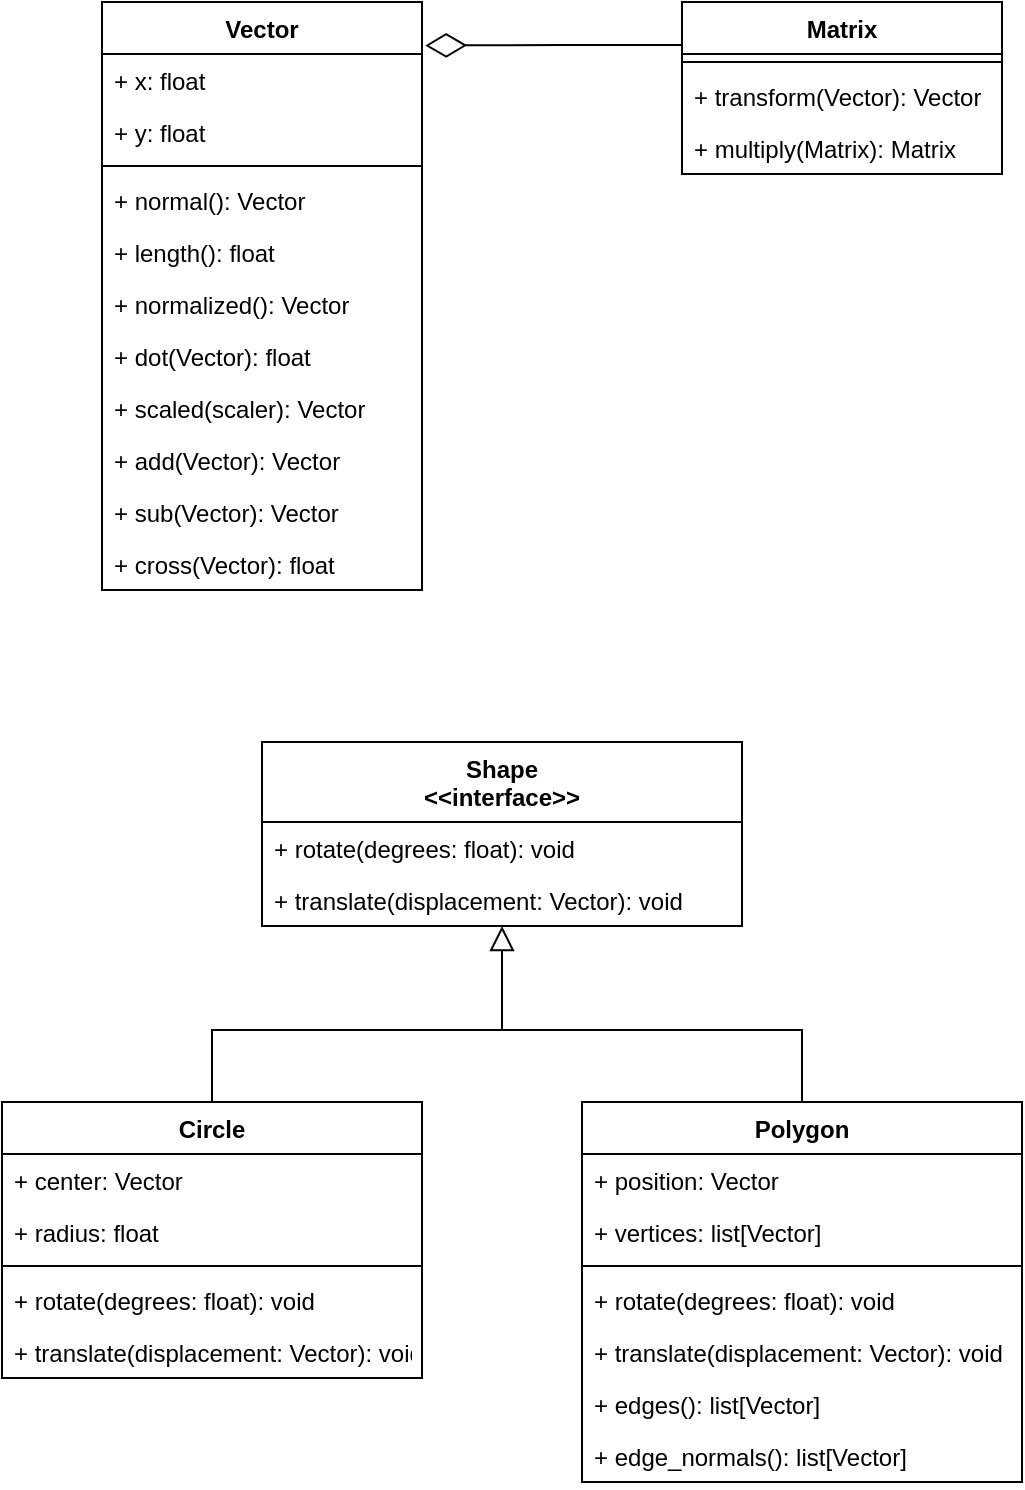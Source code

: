 <mxfile version="20.8.16" type="device" pages="6"><diagram id="kgpKYQtTHZ0yAKxKKP6v" name="mathlib"><mxGraphModel dx="821" dy="926" grid="1" gridSize="10" guides="1" tooltips="1" connect="1" arrows="1" fold="1" page="1" pageScale="1" pageWidth="850" pageHeight="1100" math="0" shadow="0"><root><mxCell id="0"/><mxCell id="1" parent="0"/><mxCell id="J0L_xKSzIgPZ3F2rRql_-1" value="Vector" style="swimlane;fontStyle=1;align=center;verticalAlign=top;childLayout=stackLayout;horizontal=1;startSize=26;horizontalStack=0;resizeParent=1;resizeParentMax=0;resizeLast=0;collapsible=1;marginBottom=0;" parent="1" vertex="1"><mxGeometry x="220" y="206" width="160" height="294" as="geometry"/></mxCell><mxCell id="J0L_xKSzIgPZ3F2rRql_-5" value="+ x: float" style="text;strokeColor=none;fillColor=none;align=left;verticalAlign=top;spacingLeft=4;spacingRight=4;overflow=hidden;rotatable=0;points=[[0,0.5],[1,0.5]];portConstraint=eastwest;" parent="J0L_xKSzIgPZ3F2rRql_-1" vertex="1"><mxGeometry y="26" width="160" height="26" as="geometry"/></mxCell><mxCell id="J0L_xKSzIgPZ3F2rRql_-2" value="+ y: float" style="text;strokeColor=none;fillColor=none;align=left;verticalAlign=top;spacingLeft=4;spacingRight=4;overflow=hidden;rotatable=0;points=[[0,0.5],[1,0.5]];portConstraint=eastwest;" parent="J0L_xKSzIgPZ3F2rRql_-1" vertex="1"><mxGeometry y="52" width="160" height="26" as="geometry"/></mxCell><mxCell id="J0L_xKSzIgPZ3F2rRql_-3" value="" style="line;strokeWidth=1;fillColor=none;align=left;verticalAlign=middle;spacingTop=-1;spacingLeft=3;spacingRight=3;rotatable=0;labelPosition=right;points=[];portConstraint=eastwest;strokeColor=inherit;" parent="J0L_xKSzIgPZ3F2rRql_-1" vertex="1"><mxGeometry y="78" width="160" height="8" as="geometry"/></mxCell><mxCell id="J0L_xKSzIgPZ3F2rRql_-4" value="+ normal(): Vector" style="text;strokeColor=none;fillColor=none;align=left;verticalAlign=top;spacingLeft=4;spacingRight=4;overflow=hidden;rotatable=0;points=[[0,0.5],[1,0.5]];portConstraint=eastwest;" parent="J0L_xKSzIgPZ3F2rRql_-1" vertex="1"><mxGeometry y="86" width="160" height="26" as="geometry"/></mxCell><mxCell id="J0L_xKSzIgPZ3F2rRql_-6" value="+ length(): float" style="text;strokeColor=none;fillColor=none;align=left;verticalAlign=top;spacingLeft=4;spacingRight=4;overflow=hidden;rotatable=0;points=[[0,0.5],[1,0.5]];portConstraint=eastwest;" parent="J0L_xKSzIgPZ3F2rRql_-1" vertex="1"><mxGeometry y="112" width="160" height="26" as="geometry"/></mxCell><mxCell id="J0L_xKSzIgPZ3F2rRql_-7" value="+ normalized(): Vector" style="text;strokeColor=none;fillColor=none;align=left;verticalAlign=top;spacingLeft=4;spacingRight=4;overflow=hidden;rotatable=0;points=[[0,0.5],[1,0.5]];portConstraint=eastwest;" parent="J0L_xKSzIgPZ3F2rRql_-1" vertex="1"><mxGeometry y="138" width="160" height="26" as="geometry"/></mxCell><mxCell id="J0L_xKSzIgPZ3F2rRql_-8" value="+ dot(Vector): float" style="text;strokeColor=none;fillColor=none;align=left;verticalAlign=top;spacingLeft=4;spacingRight=4;overflow=hidden;rotatable=0;points=[[0,0.5],[1,0.5]];portConstraint=eastwest;" parent="J0L_xKSzIgPZ3F2rRql_-1" vertex="1"><mxGeometry y="164" width="160" height="26" as="geometry"/></mxCell><mxCell id="J0L_xKSzIgPZ3F2rRql_-9" value="+ scaled(scaler): Vector" style="text;strokeColor=none;fillColor=none;align=left;verticalAlign=top;spacingLeft=4;spacingRight=4;overflow=hidden;rotatable=0;points=[[0,0.5],[1,0.5]];portConstraint=eastwest;" parent="J0L_xKSzIgPZ3F2rRql_-1" vertex="1"><mxGeometry y="190" width="160" height="26" as="geometry"/></mxCell><mxCell id="J0L_xKSzIgPZ3F2rRql_-10" value="+ add(Vector): Vector" style="text;strokeColor=none;fillColor=none;align=left;verticalAlign=top;spacingLeft=4;spacingRight=4;overflow=hidden;rotatable=0;points=[[0,0.5],[1,0.5]];portConstraint=eastwest;" parent="J0L_xKSzIgPZ3F2rRql_-1" vertex="1"><mxGeometry y="216" width="160" height="26" as="geometry"/></mxCell><mxCell id="J0L_xKSzIgPZ3F2rRql_-11" value="+ sub(Vector): Vector" style="text;strokeColor=none;fillColor=none;align=left;verticalAlign=top;spacingLeft=4;spacingRight=4;overflow=hidden;rotatable=0;points=[[0,0.5],[1,0.5]];portConstraint=eastwest;" parent="J0L_xKSzIgPZ3F2rRql_-1" vertex="1"><mxGeometry y="242" width="160" height="26" as="geometry"/></mxCell><mxCell id="J0L_xKSzIgPZ3F2rRql_-12" value="+ cross(Vector): float" style="text;strokeColor=none;fillColor=none;align=left;verticalAlign=top;spacingLeft=4;spacingRight=4;overflow=hidden;rotatable=0;points=[[0,0.5],[1,0.5]];portConstraint=eastwest;" parent="J0L_xKSzIgPZ3F2rRql_-1" vertex="1"><mxGeometry y="268" width="160" height="26" as="geometry"/></mxCell><mxCell id="J0L_xKSzIgPZ3F2rRql_-19" style="edgeStyle=orthogonalEdgeStyle;rounded=0;orthogonalLoop=1;jettySize=auto;html=1;exitX=0;exitY=0.25;exitDx=0;exitDy=0;entryX=1.01;entryY=0.074;entryDx=0;entryDy=0;entryPerimeter=0;endArrow=diamondThin;endFill=0;strokeWidth=1;endSize=18;" parent="1" source="J0L_xKSzIgPZ3F2rRql_-14" target="J0L_xKSzIgPZ3F2rRql_-1" edge="1"><mxGeometry relative="1" as="geometry"/></mxCell><mxCell id="J0L_xKSzIgPZ3F2rRql_-14" value="Matrix" style="swimlane;fontStyle=1;align=center;verticalAlign=top;childLayout=stackLayout;horizontal=1;startSize=26;horizontalStack=0;resizeParent=1;resizeParentMax=0;resizeLast=0;collapsible=1;marginBottom=0;" parent="1" vertex="1"><mxGeometry x="510" y="206" width="160" height="86" as="geometry"/></mxCell><mxCell id="J0L_xKSzIgPZ3F2rRql_-16" value="" style="line;strokeWidth=1;fillColor=none;align=left;verticalAlign=middle;spacingTop=-1;spacingLeft=3;spacingRight=3;rotatable=0;labelPosition=right;points=[];portConstraint=eastwest;strokeColor=inherit;" parent="J0L_xKSzIgPZ3F2rRql_-14" vertex="1"><mxGeometry y="26" width="160" height="8" as="geometry"/></mxCell><mxCell id="J0L_xKSzIgPZ3F2rRql_-17" value="+ transform(Vector): Vector" style="text;strokeColor=none;fillColor=none;align=left;verticalAlign=top;spacingLeft=4;spacingRight=4;overflow=hidden;rotatable=0;points=[[0,0.5],[1,0.5]];portConstraint=eastwest;" parent="J0L_xKSzIgPZ3F2rRql_-14" vertex="1"><mxGeometry y="34" width="160" height="26" as="geometry"/></mxCell><mxCell id="J0L_xKSzIgPZ3F2rRql_-18" value="+ multiply(Matrix): Matrix" style="text;strokeColor=none;fillColor=none;align=left;verticalAlign=top;spacingLeft=4;spacingRight=4;overflow=hidden;rotatable=0;points=[[0,0.5],[1,0.5]];portConstraint=eastwest;" parent="J0L_xKSzIgPZ3F2rRql_-14" vertex="1"><mxGeometry y="60" width="160" height="26" as="geometry"/></mxCell><mxCell id="nNRlyqV729f1c-FjFuM9-1" style="edgeStyle=orthogonalEdgeStyle;rounded=0;jumpSize=10;orthogonalLoop=1;jettySize=auto;html=1;startArrow=block;startFill=0;endArrow=none;endFill=0;startSize=10;endSize=17;sourcePerimeterSpacing=0;targetPerimeterSpacing=14;" edge="1" parent="1" source="J0L_xKSzIgPZ3F2rRql_-20"><mxGeometry relative="1" as="geometry"><mxPoint x="420.0" y="720" as="targetPoint"/></mxGeometry></mxCell><mxCell id="J0L_xKSzIgPZ3F2rRql_-20" value="Shape&#10;&lt;&lt;interface&gt;&gt;" style="swimlane;fontStyle=1;align=center;verticalAlign=top;childLayout=stackLayout;horizontal=1;startSize=40;horizontalStack=0;resizeParent=1;resizeParentMax=0;resizeLast=0;collapsible=1;marginBottom=0;" parent="1" vertex="1"><mxGeometry x="300" y="576" width="240" height="92" as="geometry"/></mxCell><mxCell id="J0L_xKSzIgPZ3F2rRql_-37" value="+ rotate(degrees: float): void" style="text;strokeColor=none;fillColor=none;align=left;verticalAlign=top;spacingLeft=4;spacingRight=4;overflow=hidden;rotatable=0;points=[[0,0.5],[1,0.5]];portConstraint=eastwest;" parent="J0L_xKSzIgPZ3F2rRql_-20" vertex="1"><mxGeometry y="40" width="240" height="26" as="geometry"/></mxCell><mxCell id="J0L_xKSzIgPZ3F2rRql_-38" value="+ translate(displacement: Vector): void" style="text;strokeColor=none;fillColor=none;align=left;verticalAlign=top;spacingLeft=4;spacingRight=4;overflow=hidden;rotatable=0;points=[[0,0.5],[1,0.5]];portConstraint=eastwest;" parent="J0L_xKSzIgPZ3F2rRql_-20" vertex="1"><mxGeometry y="66" width="240" height="26" as="geometry"/></mxCell><mxCell id="J0L_xKSzIgPZ3F2rRql_-44" style="edgeStyle=orthogonalEdgeStyle;rounded=0;orthogonalLoop=1;jettySize=auto;html=1;exitX=0.5;exitY=0;exitDx=0;exitDy=0;entryX=0.5;entryY=0;entryDx=0;entryDy=0;strokeWidth=1;endArrow=none;endFill=0;endSize=18;" parent="1" source="J0L_xKSzIgPZ3F2rRql_-24" target="J0L_xKSzIgPZ3F2rRql_-28" edge="1"><mxGeometry relative="1" as="geometry"><Array as="points"><mxPoint x="275" y="720"/><mxPoint x="570" y="720"/></Array></mxGeometry></mxCell><mxCell id="J0L_xKSzIgPZ3F2rRql_-24" value="Circle" style="swimlane;fontStyle=1;align=center;verticalAlign=top;childLayout=stackLayout;horizontal=1;startSize=26;horizontalStack=0;resizeParent=1;resizeParentMax=0;resizeLast=0;collapsible=1;marginBottom=0;" parent="1" vertex="1"><mxGeometry x="170" y="756" width="210" height="138" as="geometry"/></mxCell><mxCell id="J0L_xKSzIgPZ3F2rRql_-25" value="+ center: Vector" style="text;strokeColor=none;fillColor=none;align=left;verticalAlign=top;spacingLeft=4;spacingRight=4;overflow=hidden;rotatable=0;points=[[0,0.5],[1,0.5]];portConstraint=eastwest;" parent="J0L_xKSzIgPZ3F2rRql_-24" vertex="1"><mxGeometry y="26" width="210" height="26" as="geometry"/></mxCell><mxCell id="J0L_xKSzIgPZ3F2rRql_-41" value="+ radius: float" style="text;strokeColor=none;fillColor=none;align=left;verticalAlign=top;spacingLeft=4;spacingRight=4;overflow=hidden;rotatable=0;points=[[0,0.5],[1,0.5]];portConstraint=eastwest;" parent="J0L_xKSzIgPZ3F2rRql_-24" vertex="1"><mxGeometry y="52" width="210" height="26" as="geometry"/></mxCell><mxCell id="J0L_xKSzIgPZ3F2rRql_-26" value="" style="line;strokeWidth=1;fillColor=none;align=left;verticalAlign=middle;spacingTop=-1;spacingLeft=3;spacingRight=3;rotatable=0;labelPosition=right;points=[];portConstraint=eastwest;strokeColor=inherit;" parent="J0L_xKSzIgPZ3F2rRql_-24" vertex="1"><mxGeometry y="78" width="210" height="8" as="geometry"/></mxCell><mxCell id="J0L_xKSzIgPZ3F2rRql_-42" value="+ rotate(degrees: float): void" style="text;strokeColor=none;fillColor=none;align=left;verticalAlign=top;spacingLeft=4;spacingRight=4;overflow=hidden;rotatable=0;points=[[0,0.5],[1,0.5]];portConstraint=eastwest;" parent="J0L_xKSzIgPZ3F2rRql_-24" vertex="1"><mxGeometry y="86" width="210" height="26" as="geometry"/></mxCell><mxCell id="J0L_xKSzIgPZ3F2rRql_-43" value="+ translate(displacement: Vector): void" style="text;strokeColor=none;fillColor=none;align=left;verticalAlign=top;spacingLeft=4;spacingRight=4;overflow=hidden;rotatable=0;points=[[0,0.5],[1,0.5]];portConstraint=eastwest;" parent="J0L_xKSzIgPZ3F2rRql_-24" vertex="1"><mxGeometry y="112" width="210" height="26" as="geometry"/></mxCell><mxCell id="J0L_xKSzIgPZ3F2rRql_-28" value="Polygon" style="swimlane;fontStyle=1;align=center;verticalAlign=top;childLayout=stackLayout;horizontal=1;startSize=26;horizontalStack=0;resizeParent=1;resizeParentMax=0;resizeLast=0;collapsible=1;marginBottom=0;" parent="1" vertex="1"><mxGeometry x="460" y="756" width="220" height="190" as="geometry"/></mxCell><mxCell id="J0L_xKSzIgPZ3F2rRql_-29" value="+ position: Vector" style="text;strokeColor=none;fillColor=none;align=left;verticalAlign=top;spacingLeft=4;spacingRight=4;overflow=hidden;rotatable=0;points=[[0,0.5],[1,0.5]];portConstraint=eastwest;" parent="J0L_xKSzIgPZ3F2rRql_-28" vertex="1"><mxGeometry y="26" width="220" height="26" as="geometry"/></mxCell><mxCell id="J0L_xKSzIgPZ3F2rRql_-32" value="+ vertices: list[Vector]" style="text;strokeColor=none;fillColor=none;align=left;verticalAlign=top;spacingLeft=4;spacingRight=4;overflow=hidden;rotatable=0;points=[[0,0.5],[1,0.5]];portConstraint=eastwest;" parent="J0L_xKSzIgPZ3F2rRql_-28" vertex="1"><mxGeometry y="52" width="220" height="26" as="geometry"/></mxCell><mxCell id="J0L_xKSzIgPZ3F2rRql_-30" value="" style="line;strokeWidth=1;fillColor=none;align=left;verticalAlign=middle;spacingTop=-1;spacingLeft=3;spacingRight=3;rotatable=0;labelPosition=right;points=[];portConstraint=eastwest;strokeColor=inherit;" parent="J0L_xKSzIgPZ3F2rRql_-28" vertex="1"><mxGeometry y="78" width="220" height="8" as="geometry"/></mxCell><mxCell id="J0L_xKSzIgPZ3F2rRql_-31" value="+ rotate(degrees: float): void" style="text;strokeColor=none;fillColor=none;align=left;verticalAlign=top;spacingLeft=4;spacingRight=4;overflow=hidden;rotatable=0;points=[[0,0.5],[1,0.5]];portConstraint=eastwest;" parent="J0L_xKSzIgPZ3F2rRql_-28" vertex="1"><mxGeometry y="86" width="220" height="26" as="geometry"/></mxCell><mxCell id="J0L_xKSzIgPZ3F2rRql_-34" value="+ translate(displacement: Vector): void" style="text;strokeColor=none;fillColor=none;align=left;verticalAlign=top;spacingLeft=4;spacingRight=4;overflow=hidden;rotatable=0;points=[[0,0.5],[1,0.5]];portConstraint=eastwest;" parent="J0L_xKSzIgPZ3F2rRql_-28" vertex="1"><mxGeometry y="112" width="220" height="26" as="geometry"/></mxCell><mxCell id="L5U4dPqpAujOFwhzp9P0-1" value="+ edges(): list[Vector]" style="text;strokeColor=none;fillColor=none;align=left;verticalAlign=top;spacingLeft=4;spacingRight=4;overflow=hidden;rotatable=0;points=[[0,0.5],[1,0.5]];portConstraint=eastwest;" vertex="1" parent="J0L_xKSzIgPZ3F2rRql_-28"><mxGeometry y="138" width="220" height="26" as="geometry"/></mxCell><mxCell id="L5U4dPqpAujOFwhzp9P0-2" value="+ edge_normals(): list[Vector]" style="text;strokeColor=none;fillColor=none;align=left;verticalAlign=top;spacingLeft=4;spacingRight=4;overflow=hidden;rotatable=0;points=[[0,0.5],[1,0.5]];portConstraint=eastwest;" vertex="1" parent="J0L_xKSzIgPZ3F2rRql_-28"><mxGeometry y="164" width="220" height="26" as="geometry"/></mxCell></root></mxGraphModel></diagram><diagram id="9TfkWXaktuDMRDN_o8q4" name="physicslib"><mxGraphModel dx="698" dy="787" grid="1" gridSize="10" guides="1" tooltips="1" connect="1" arrows="1" fold="1" page="1" pageScale="1" pageWidth="1100" pageHeight="850" math="0" shadow="0"><root><mxCell id="0"/><mxCell id="1" parent="0"/><mxCell id="ldxgks5borm878dAJiox-1" value="PhysicalProperties" style="swimlane;fontStyle=0;childLayout=stackLayout;horizontal=1;startSize=26;fillColor=none;horizontalStack=0;resizeParent=1;resizeParentMax=0;resizeLast=0;collapsible=1;marginBottom=0;" parent="1" vertex="1"><mxGeometry x="55" y="560" width="240" height="78" as="geometry"/></mxCell><mxCell id="ldxgks5borm878dAJiox-2" value="+ mass: float" style="text;strokeColor=none;fillColor=none;align=left;verticalAlign=top;spacingLeft=4;spacingRight=4;overflow=hidden;rotatable=0;points=[[0,0.5],[1,0.5]];portConstraint=eastwest;" parent="ldxgks5borm878dAJiox-1" vertex="1"><mxGeometry y="26" width="240" height="26" as="geometry"/></mxCell><mxCell id="ldxgks5borm878dAJiox-3" value="+ restitution: float" style="text;strokeColor=none;fillColor=none;align=left;verticalAlign=top;spacingLeft=4;spacingRight=4;overflow=hidden;rotatable=0;points=[[0,0.5],[1,0.5]];portConstraint=eastwest;" parent="ldxgks5borm878dAJiox-1" vertex="1"><mxGeometry y="52" width="240" height="26" as="geometry"/></mxCell><mxCell id="ldxgks5borm878dAJiox-5" value="MovementProperties" style="swimlane;fontStyle=0;childLayout=stackLayout;horizontal=1;startSize=26;fillColor=none;horizontalStack=0;resizeParent=1;resizeParentMax=0;resizeLast=0;collapsible=1;marginBottom=0;" parent="1" vertex="1"><mxGeometry x="55" y="30" width="240" height="130" as="geometry"/></mxCell><mxCell id="ldxgks5borm878dAJiox-6" value="+ velocity: Vector" style="text;strokeColor=none;fillColor=none;align=left;verticalAlign=top;spacingLeft=4;spacingRight=4;overflow=hidden;rotatable=0;points=[[0,0.5],[1,0.5]];portConstraint=eastwest;" parent="ldxgks5borm878dAJiox-5" vertex="1"><mxGeometry y="26" width="240" height="26" as="geometry"/></mxCell><mxCell id="ldxgks5borm878dAJiox-9" value="+ acceleration: Vector" style="text;strokeColor=none;fillColor=none;align=left;verticalAlign=top;spacingLeft=4;spacingRight=4;overflow=hidden;rotatable=0;points=[[0,0.5],[1,0.5]];portConstraint=eastwest;" parent="ldxgks5borm878dAJiox-5" vertex="1"><mxGeometry y="52" width="240" height="26" as="geometry"/></mxCell><mxCell id="ldxgks5borm878dAJiox-10" value="+ angular_velocity: float" style="text;strokeColor=none;fillColor=none;align=left;verticalAlign=top;spacingLeft=4;spacingRight=4;overflow=hidden;rotatable=0;points=[[0,0.5],[1,0.5]];portConstraint=eastwest;" parent="ldxgks5borm878dAJiox-5" vertex="1"><mxGeometry y="78" width="240" height="26" as="geometry"/></mxCell><mxCell id="ldxgks5borm878dAJiox-11" value="+ angular_acceleration: float" style="text;strokeColor=none;fillColor=none;align=left;verticalAlign=top;spacingLeft=4;spacingRight=4;overflow=hidden;rotatable=0;points=[[0,0.5],[1,0.5]];portConstraint=eastwest;" parent="ldxgks5borm878dAJiox-5" vertex="1"><mxGeometry y="104" width="240" height="26" as="geometry"/></mxCell><mxCell id="QuU15jEsiHb97Ne7eQK8-8" style="edgeStyle=orthogonalEdgeStyle;rounded=0;jumpSize=10;orthogonalLoop=1;jettySize=auto;html=1;entryX=0.5;entryY=0;entryDx=0;entryDy=0;endArrow=none;endFill=0;endSize=13;" edge="1" parent="1"><mxGeometry relative="1" as="geometry"><mxPoint x="670" y="430" as="sourcePoint"/><mxPoint x="460" y="432.0" as="targetPoint"/><Array as="points"><mxPoint x="670" y="410"/><mxPoint x="460" y="410"/></Array></mxGeometry></mxCell><mxCell id="QuU15jEsiHb97Ne7eQK8-10" style="edgeStyle=orthogonalEdgeStyle;rounded=0;jumpSize=10;orthogonalLoop=1;jettySize=auto;html=1;endArrow=none;endFill=0;endSize=17;startArrow=block;startFill=0;targetPerimeterSpacing=14;sourcePerimeterSpacing=0;startSize=10;" edge="1" parent="1" source="ldxgks5borm878dAJiox-12"><mxGeometry relative="1" as="geometry"><mxPoint x="565" y="410" as="targetPoint"/></mxGeometry></mxCell><mxCell id="ldxgks5borm878dAJiox-12" value="Hitbox&#10;&lt;&lt;interface&gt;&gt;" style="swimlane;fontStyle=1;align=center;verticalAlign=top;childLayout=stackLayout;horizontal=1;startSize=40;horizontalStack=0;resizeParent=1;resizeParentMax=0;resizeLast=0;collapsible=1;marginBottom=0;" parent="1" vertex="1"><mxGeometry x="420" y="242" width="290" height="118" as="geometry"/></mxCell><mxCell id="ldxgks5borm878dAJiox-18" value="+ move(Vector)" style="text;strokeColor=none;fillColor=none;align=left;verticalAlign=top;spacingLeft=4;spacingRight=4;overflow=hidden;rotatable=0;points=[[0,0.5],[1,0.5]];portConstraint=eastwest;" parent="ldxgks5borm878dAJiox-12" vertex="1"><mxGeometry y="40" width="290" height="26" as="geometry"/></mxCell><mxCell id="ldxgks5borm878dAJiox-19" value="+ rotate(float)" style="text;strokeColor=none;fillColor=none;align=left;verticalAlign=top;spacingLeft=4;spacingRight=4;overflow=hidden;rotatable=0;points=[[0,0.5],[1,0.5]];portConstraint=eastwest;" parent="ldxgks5borm878dAJiox-12" vertex="1"><mxGeometry y="66" width="290" height="26" as="geometry"/></mxCell><mxCell id="bAeSa5O0eoVVrNlPSvi--1" value="+ accept_hitbox_renderer(HitboxRenderer)" style="text;strokeColor=none;fillColor=none;align=left;verticalAlign=top;spacingLeft=4;spacingRight=4;overflow=hidden;rotatable=0;points=[[0,0.5],[1,0.5]];portConstraint=eastwest;" vertex="1" parent="ldxgks5borm878dAJiox-12"><mxGeometry y="92" width="290" height="26" as="geometry"/></mxCell><mxCell id="ldxgks5borm878dAJiox-32" value="PolygonHitbox" style="swimlane;fontStyle=1;align=center;verticalAlign=top;childLayout=stackLayout;horizontal=1;startSize=26;horizontalStack=0;resizeParent=1;resizeParentMax=0;resizeLast=0;collapsible=1;marginBottom=0;" parent="1" vertex="1"><mxGeometry x="380" y="432" width="160" height="52" as="geometry"/></mxCell><mxCell id="ldxgks5borm878dAJiox-33" value="+ polygon: Polygon" style="text;strokeColor=none;fillColor=none;align=left;verticalAlign=top;spacingLeft=4;spacingRight=4;overflow=hidden;rotatable=0;points=[[0,0.5],[1,0.5]];portConstraint=eastwest;" parent="ldxgks5borm878dAJiox-32" vertex="1"><mxGeometry y="26" width="160" height="26" as="geometry"/></mxCell><mxCell id="ldxgks5borm878dAJiox-36" value="CircleHitbox" style="swimlane;fontStyle=1;align=center;verticalAlign=top;childLayout=stackLayout;horizontal=1;startSize=26;horizontalStack=0;resizeParent=1;resizeParentMax=0;resizeLast=0;collapsible=1;marginBottom=0;" parent="1" vertex="1"><mxGeometry x="590" y="432" width="160" height="52" as="geometry"/></mxCell><mxCell id="ldxgks5borm878dAJiox-37" value="+ circle: Circle" style="text;strokeColor=none;fillColor=none;align=left;verticalAlign=top;spacingLeft=4;spacingRight=4;overflow=hidden;rotatable=0;points=[[0,0.5],[1,0.5]];portConstraint=eastwest;" parent="ldxgks5borm878dAJiox-36" vertex="1"><mxGeometry y="26" width="160" height="26" as="geometry"/></mxCell><mxCell id="w99jDKGEXguXPYqY3g8s-5" style="edgeStyle=none;rounded=0;jumpSize=10;orthogonalLoop=1;jettySize=auto;html=1;exitX=0.5;exitY=0;exitDx=0;exitDy=0;endArrow=diamondThin;endFill=0;endSize=13;" edge="1" parent="1" source="w99jDKGEXguXPYqY3g8s-1" target="ldxgks5borm878dAJiox-11"><mxGeometry relative="1" as="geometry"/></mxCell><mxCell id="w99jDKGEXguXPYqY3g8s-7" style="edgeStyle=none;rounded=0;jumpSize=10;orthogonalLoop=1;jettySize=auto;html=1;exitX=1;exitY=0.5;exitDx=0;exitDy=0;entryX=0;entryY=0.5;entryDx=0;entryDy=0;endArrow=diamondThin;endFill=0;endSize=13;" edge="1" parent="1" source="w99jDKGEXguXPYqY3g8s-1" target="ldxgks5borm878dAJiox-18"><mxGeometry relative="1" as="geometry"/></mxCell><mxCell id="w99jDKGEXguXPYqY3g8s-1" value="&lt;p style=&quot;margin:0px;margin-top:4px;text-align:center;&quot;&gt;&lt;i&gt;&amp;lt;&amp;lt;Interface&amp;gt;&amp;gt;&lt;/i&gt;&lt;br&gt;&lt;b&gt;Body&lt;/b&gt;&lt;/p&gt;&lt;hr size=&quot;1&quot;&gt;&lt;p style=&quot;margin:0px;margin-left:4px;&quot;&gt;+ get_hitbox(): Hitbox&lt;br&gt;+ get_movement_properties(): MovementProperties&lt;/p&gt;&lt;p style=&quot;margin:0px;margin-left:4px;&quot;&gt;+ set_movement_properties(MovementProperties)&lt;/p&gt;&lt;p style=&quot;margin:0px;margin-left:4px;&quot;&gt;+ move(Vector)&lt;/p&gt;&lt;p style=&quot;margin:0px;margin-left:4px;&quot;&gt;+ rotate(Vector)&lt;/p&gt;" style="verticalAlign=top;align=left;overflow=fill;fontSize=12;fontFamily=Helvetica;html=1;" vertex="1" parent="1"><mxGeometry x="30" y="230" width="290" height="130" as="geometry"/></mxCell><mxCell id="w99jDKGEXguXPYqY3g8s-2" style="edgeStyle=none;rounded=0;orthogonalLoop=1;jettySize=auto;html=1;entryX=0.5;entryY=1;entryDx=0;entryDy=0;strokeWidth=1;endArrow=block;endFill=0;endSize=13;" edge="1" parent="1" source="w99jDKGEXguXPYqY3g8s-3" target="w99jDKGEXguXPYqY3g8s-1"><mxGeometry relative="1" as="geometry"/></mxCell><mxCell id="w99jDKGEXguXPYqY3g8s-6" style="edgeStyle=none;rounded=0;jumpSize=10;orthogonalLoop=1;jettySize=auto;html=1;exitX=0.5;exitY=1;exitDx=0;exitDy=0;entryX=0.5;entryY=0;entryDx=0;entryDy=0;endArrow=diamondThin;endFill=0;endSize=13;" edge="1" parent="1" source="w99jDKGEXguXPYqY3g8s-3" target="ldxgks5borm878dAJiox-1"><mxGeometry relative="1" as="geometry"/></mxCell><mxCell id="w99jDKGEXguXPYqY3g8s-3" value="&lt;p style=&quot;margin:0px;margin-top:4px;text-align:center;&quot;&gt;&lt;b&gt;RigidBody&lt;/b&gt;&lt;/p&gt;&lt;hr size=&quot;1&quot;&gt;&lt;p style=&quot;margin:0px;margin-left:4px;&quot;&gt;+ get_physical_properties(): PhysicalProperties&lt;/p&gt;" style="verticalAlign=top;align=left;overflow=fill;fontSize=12;fontFamily=Helvetica;html=1;" vertex="1" parent="1"><mxGeometry x="30" y="430" width="290" height="60" as="geometry"/></mxCell><mxCell id="QuU15jEsiHb97Ne7eQK8-6" style="edgeStyle=none;rounded=0;jumpSize=10;orthogonalLoop=1;jettySize=auto;html=1;entryX=1;entryY=0.5;entryDx=0;entryDy=0;endArrow=diamondThin;endFill=0;endSize=13;" edge="1" parent="1" source="QuU15jEsiHb97Ne7eQK8-1" target="ldxgks5borm878dAJiox-18"><mxGeometry relative="1" as="geometry"/></mxCell><mxCell id="QuU15jEsiHb97Ne7eQK8-1" value="Region" style="swimlane;fontStyle=0;childLayout=stackLayout;horizontal=1;startSize=26;fillColor=none;horizontalStack=0;resizeParent=1;resizeParentMax=0;resizeLast=0;collapsible=1;marginBottom=0;" vertex="1" parent="1"><mxGeometry x="820" y="269" width="240" height="52" as="geometry"/></mxCell></root></mxGraphModel></diagram><diagram id="P7Lk6E3k2NWbUlTn9Q_G" name="entity"><mxGraphModel dx="2097" dy="1124" grid="1" gridSize="10" guides="1" tooltips="1" connect="1" arrows="1" fold="1" page="1" pageScale="1" pageWidth="1100" pageHeight="850" math="0" shadow="0"><root><mxCell id="0"/><mxCell id="1" parent="0"/><mxCell id="X8D1uaT6epxz2F2dDhA2-10" style="rounded=0;orthogonalLoop=1;jettySize=auto;html=1;exitX=0.5;exitY=0;exitDx=0;exitDy=0;entryX=0.5;entryY=0;entryDx=0;entryDy=0;endArrow=diamondThin;endFill=0;endSize=13;jumpSize=10;" edge="1" parent="1" target="X8D1uaT6epxz2F2dDhA2-1"><mxGeometry relative="1" as="geometry"><mxPoint x="-360" y="216" as="sourcePoint"/></mxGeometry></mxCell><mxCell id="X8D1uaT6epxz2F2dDhA2-1" value="Sprite" style="swimlane;fontStyle=0;childLayout=stackLayout;horizontal=1;startSize=26;fillColor=none;horizontalStack=0;resizeParent=1;resizeParentMax=0;resizeLast=0;collapsible=1;marginBottom=0;" vertex="1" parent="1"><mxGeometry x="-430" y="276" width="140" height="104" as="geometry"/></mxCell><mxCell id="X8D1uaT6epxz2F2dDhA2-2" value="+ angle: float" style="text;strokeColor=none;fillColor=none;align=left;verticalAlign=top;spacingLeft=4;spacingRight=4;overflow=hidden;rotatable=0;points=[[0,0.5],[1,0.5]];portConstraint=eastwest;" vertex="1" parent="X8D1uaT6epxz2F2dDhA2-1"><mxGeometry y="26" width="140" height="26" as="geometry"/></mxCell><mxCell id="X8D1uaT6epxz2F2dDhA2-3" value="+ position: Vector" style="text;strokeColor=none;fillColor=none;align=left;verticalAlign=top;spacingLeft=4;spacingRight=4;overflow=hidden;rotatable=0;points=[[0,0.5],[1,0.5]];portConstraint=eastwest;" vertex="1" parent="X8D1uaT6epxz2F2dDhA2-1"><mxGeometry y="52" width="140" height="26" as="geometry"/></mxCell><mxCell id="X8D1uaT6epxz2F2dDhA2-4" value="+ image: Image" style="text;strokeColor=none;fillColor=none;align=left;verticalAlign=top;spacingLeft=4;spacingRight=4;overflow=hidden;rotatable=0;points=[[0,0.5],[1,0.5]];portConstraint=eastwest;" vertex="1" parent="X8D1uaT6epxz2F2dDhA2-1"><mxGeometry y="78" width="140" height="26" as="geometry"/></mxCell><mxCell id="X8D1uaT6epxz2F2dDhA2-5" value="RenderProperties" style="swimlane;fontStyle=1;childLayout=stackLayout;horizontal=1;startSize=26;fillColor=none;horizontalStack=0;resizeParent=1;resizeParentMax=0;resizeLast=0;collapsible=1;marginBottom=0;" vertex="1" parent="1"><mxGeometry x="-460" y="166" width="200" height="52" as="geometry"/></mxCell><mxCell id="X8D1uaT6epxz2F2dDhA2-6" value="+ movement: MovementProperties" style="text;strokeColor=none;fillColor=none;align=left;verticalAlign=top;spacingLeft=4;spacingRight=4;overflow=hidden;rotatable=0;points=[[0,0.5],[1,0.5]];portConstraint=eastwest;" vertex="1" parent="X8D1uaT6epxz2F2dDhA2-5"><mxGeometry y="26" width="200" height="26" as="geometry"/></mxCell><mxCell id="mv36wXPBoCu5_pj0Tfyg-4" style="edgeStyle=none;rounded=0;orthogonalLoop=1;jettySize=auto;html=1;entryX=0.5;entryY=0;entryDx=0;entryDy=0;endArrow=diamondThin;endFill=0;endSize=13;" edge="1" parent="1" source="mv36wXPBoCu5_pj0Tfyg-1" target="X8D1uaT6epxz2F2dDhA2-5"><mxGeometry relative="1" as="geometry"/></mxCell><mxCell id="mv36wXPBoCu5_pj0Tfyg-1" value="PhysicalEntity" style="swimlane;fontStyle=1;childLayout=stackLayout;horizontal=1;startSize=26;fillColor=none;horizontalStack=0;resizeParent=1;resizeParentMax=0;resizeLast=0;collapsible=1;marginBottom=0;" vertex="1" parent="1"><mxGeometry x="-480" y="50" width="240" height="52" as="geometry"/></mxCell><mxCell id="926pHdYFr-gcD5Irlox6-2" value="+ rigid_body: RigidBody" style="text;strokeColor=none;fillColor=none;align=left;verticalAlign=top;spacingLeft=4;spacingRight=4;overflow=hidden;rotatable=0;points=[[0,0.5],[1,0.5]];portConstraint=eastwest;" vertex="1" parent="mv36wXPBoCu5_pj0Tfyg-1"><mxGeometry y="26" width="240" height="26" as="geometry"/></mxCell></root></mxGraphModel></diagram><diagram id="uVsFokmQ1zmwlSVeh6ac" name="display"><mxGraphModel dx="698" dy="787" grid="1" gridSize="10" guides="1" tooltips="1" connect="1" arrows="1" fold="1" page="1" pageScale="1" pageWidth="1100" pageHeight="850" math="0" shadow="0"><root><mxCell id="0"/><mxCell id="1" parent="0"/><mxCell id="erWnQ9jEmhMoBupi5i1q-5" value="&lt;p style=&quot;margin:0px;margin-top:4px;text-align:center;&quot;&gt;&lt;b&gt;HitboxRenderer&lt;/b&gt;&lt;/p&gt;&lt;hr size=&quot;1&quot;&gt;&lt;p style=&quot;margin:0px;margin-left:4px;&quot;&gt;&lt;/p&gt;&lt;p style=&quot;margin:0px;margin-left:4px;&quot;&gt;+ render_hitbox(Hitbox)&lt;br&gt;+ &lt;i&gt;render_polygon_hitbox&lt;/i&gt;(PolygonHitbox)&lt;/p&gt;&lt;p style=&quot;margin:0px;margin-left:4px;&quot;&gt;+ &lt;i&gt;render_circle_hitbox&lt;/i&gt;(CircleHitbox)&lt;/p&gt;" style="verticalAlign=top;align=left;overflow=fill;fontSize=12;fontFamily=Helvetica;html=1;" vertex="1" parent="1"><mxGeometry x="150" y="50" width="300" height="110" as="geometry"/></mxCell><mxCell id="Y-sla8ppxJeZBrOpQwqT-1" value="&lt;p style=&quot;margin:0px;margin-top:4px;text-align:center;&quot;&gt;&lt;i&gt;&amp;lt;&amp;lt;Interface&amp;gt;&amp;gt;&lt;/i&gt;&lt;br&gt;&lt;b&gt;CollisionRenderer&lt;/b&gt;&lt;/p&gt;&lt;hr size=&quot;1&quot;&gt;&lt;p style=&quot;margin:0px;margin-left:4px;&quot;&gt;&lt;/p&gt;&lt;p style=&quot;margin:0px;margin-left:4px;&quot;&gt;+ render_collision(Collision)&lt;br&gt;&lt;/p&gt;" style="verticalAlign=top;align=left;overflow=fill;fontSize=12;fontFamily=Helvetica;html=1;" vertex="1" parent="1"><mxGeometry x="480" y="50" width="300" height="70" as="geometry"/></mxCell><mxCell id="Y-sla8ppxJeZBrOpQwqT-5" style="edgeStyle=none;rounded=0;orthogonalLoop=1;jettySize=auto;html=1;entryX=0.5;entryY=1;entryDx=0;entryDy=0;endArrow=block;endFill=0;endSize=9;exitX=0.5;exitY=0;exitDx=0;exitDy=0;" edge="1" parent="1" source="g5HyPDNtpSLnBZGaVdsK-2" target="erWnQ9jEmhMoBupi5i1q-5"><mxGeometry relative="1" as="geometry"><mxPoint x="300" y="210" as="sourcePoint"/></mxGeometry></mxCell><mxCell id="Y-sla8ppxJeZBrOpQwqT-4" style="edgeStyle=none;rounded=0;orthogonalLoop=1;jettySize=auto;html=1;entryX=0.5;entryY=1;entryDx=0;entryDy=0;endArrow=block;endFill=0;endSize=9;exitX=0.5;exitY=0;exitDx=0;exitDy=0;" edge="1" parent="1" source="g5HyPDNtpSLnBZGaVdsK-1" target="Y-sla8ppxJeZBrOpQwqT-1"><mxGeometry relative="1" as="geometry"><mxPoint x="630" y="210" as="sourcePoint"/></mxGeometry></mxCell><mxCell id="g5HyPDNtpSLnBZGaVdsK-1" value="TkinterCollisionRenderer" style="swimlane;fontStyle=1;align=center;verticalAlign=top;childLayout=stackLayout;horizontal=1;startSize=26;horizontalStack=0;resizeParent=1;resizeParentMax=0;resizeLast=0;collapsible=1;marginBottom=0;" vertex="1" parent="1"><mxGeometry x="537.5" y="210" width="185" height="52" as="geometry"/></mxCell><mxCell id="g5HyPDNtpSLnBZGaVdsK-2" value="TkinterHitboxRenderer" style="swimlane;fontStyle=1;align=center;verticalAlign=top;childLayout=stackLayout;horizontal=1;startSize=26;horizontalStack=0;resizeParent=1;resizeParentMax=0;resizeLast=0;collapsible=1;marginBottom=0;" vertex="1" parent="1"><mxGeometry x="207.5" y="210" width="185" height="52" as="geometry"/></mxCell></root></mxGraphModel></diagram><diagram id="gX1US6ijB2sdxC-A9OfO" name="collision"><mxGraphModel dx="698" dy="787" grid="1" gridSize="10" guides="1" tooltips="1" connect="1" arrows="1" fold="1" page="1" pageScale="1" pageWidth="1100" pageHeight="850" math="0" shadow="0"><root><mxCell id="0"/><mxCell id="1" parent="0"/><mxCell id="EMk9FsJRLmT-c9qQREor-1" value="CollisionResolver&#10;&lt;&lt;interface&gt;&gt;" style="swimlane;fontStyle=1;align=center;verticalAlign=top;childLayout=stackLayout;horizontal=1;startSize=40;horizontalStack=0;resizeParent=1;resizeParentMax=0;resizeLast=0;collapsible=1;marginBottom=0;" vertex="1" parent="1"><mxGeometry x="560" y="368" width="290" height="66" as="geometry"/></mxCell><mxCell id="EMk9FsJRLmT-c9qQREor-2" value="+ resolve_collision(RigidBody, RigidBody, Collision)" style="text;strokeColor=none;fillColor=none;align=left;verticalAlign=top;spacingLeft=4;spacingRight=4;overflow=hidden;rotatable=0;points=[[0,0.5],[1,0.5]];portConstraint=eastwest;" vertex="1" parent="EMk9FsJRLmT-c9qQREor-1"><mxGeometry y="40" width="290" height="26" as="geometry"/></mxCell><mxCell id="EMk9FsJRLmT-c9qQREor-5" value="Collision" style="swimlane;fontStyle=1;childLayout=stackLayout;horizontal=1;startSize=26;fillColor=none;horizontalStack=0;resizeParent=1;resizeParentMax=0;resizeLast=0;collapsible=1;marginBottom=0;" vertex="1" parent="1"><mxGeometry x="60" y="127" width="240" height="104" as="geometry"/></mxCell><mxCell id="EMk9FsJRLmT-c9qQREor-6" value="+ start: Vector" style="text;strokeColor=none;fillColor=none;align=left;verticalAlign=top;spacingLeft=4;spacingRight=4;overflow=hidden;rotatable=0;points=[[0,0.5],[1,0.5]];portConstraint=eastwest;" vertex="1" parent="EMk9FsJRLmT-c9qQREor-5"><mxGeometry y="26" width="240" height="26" as="geometry"/></mxCell><mxCell id="EMk9FsJRLmT-c9qQREor-7" value="+ collision_normal: Vector" style="text;strokeColor=none;fillColor=none;align=left;verticalAlign=top;spacingLeft=4;spacingRight=4;overflow=hidden;rotatable=0;points=[[0,0.5],[1,0.5]];portConstraint=eastwest;" vertex="1" parent="EMk9FsJRLmT-c9qQREor-5"><mxGeometry y="52" width="240" height="26" as="geometry"/></mxCell><mxCell id="EMk9FsJRLmT-c9qQREor-8" value="+ collision_depth: float" style="text;strokeColor=none;fillColor=none;align=left;verticalAlign=top;spacingLeft=4;spacingRight=4;overflow=hidden;rotatable=0;points=[[0,0.5],[1,0.5]];portConstraint=eastwest;" vertex="1" parent="EMk9FsJRLmT-c9qQREor-5"><mxGeometry y="78" width="240" height="26" as="geometry"/></mxCell><mxCell id="EMk9FsJRLmT-c9qQREor-10" style="edgeStyle=none;rounded=0;orthogonalLoop=1;jettySize=auto;html=1;entryX=0.502;entryY=1.051;entryDx=0;entryDy=0;entryPerimeter=0;endArrow=block;endFill=0;endSize=9;" edge="1" parent="1" target="EMk9FsJRLmT-c9qQREor-2"><mxGeometry relative="1" as="geometry"><mxPoint x="705.165" y="498.0" as="sourcePoint"/></mxGeometry></mxCell><mxCell id="EMk9FsJRLmT-c9qQREor-11" value="SimpleCollisionResolver" style="swimlane;fontStyle=1;align=center;verticalAlign=top;childLayout=stackLayout;horizontal=1;startSize=26;horizontalStack=0;resizeParent=1;resizeParentMax=0;resizeLast=0;collapsible=1;marginBottom=0;" vertex="1" parent="1"><mxGeometry x="612.5" y="498" width="185" height="52" as="geometry"/></mxCell><mxCell id="2vvaIk1rspKH2g-O2eYE-1" value="CollisionDetector&#10;&lt;&lt;interface&gt;&gt;" style="swimlane;fontStyle=1;align=center;verticalAlign=top;childLayout=stackLayout;horizontal=1;startSize=40;horizontalStack=0;resizeParent=1;resizeParentMax=0;resizeLast=0;collapsible=1;marginBottom=0;" vertex="1" parent="1"><mxGeometry x="165" y="370" width="290" height="118" as="geometry"/></mxCell><mxCell id="2vvaIk1rspKH2g-O2eYE-2" value="+ circle_polygon_collision(Circle, Polygon): Collision&#10;" style="text;strokeColor=none;fillColor=none;align=left;verticalAlign=top;spacingLeft=4;spacingRight=4;overflow=hidden;rotatable=0;points=[[0,0.5],[1,0.5]];portConstraint=eastwest;" vertex="1" parent="2vvaIk1rspKH2g-O2eYE-1"><mxGeometry y="40" width="290" height="26" as="geometry"/></mxCell><mxCell id="2vvaIk1rspKH2g-O2eYE-3" value="+ polygon_polygon_collisionPolygon, Polygon): Collision&#10;" style="text;strokeColor=none;fillColor=none;align=left;verticalAlign=top;spacingLeft=4;spacingRight=4;overflow=hidden;rotatable=0;points=[[0,0.5],[1,0.5]];portConstraint=eastwest;" vertex="1" parent="2vvaIk1rspKH2g-O2eYE-1"><mxGeometry y="66" width="290" height="26" as="geometry"/></mxCell><mxCell id="2vvaIk1rspKH2g-O2eYE-4" value="+ circle_circle_collision(Circle, Circle): Collision" style="text;strokeColor=none;fillColor=none;align=left;verticalAlign=top;spacingLeft=4;spacingRight=4;overflow=hidden;rotatable=0;points=[[0,0.5],[1,0.5]];portConstraint=eastwest;" vertex="1" parent="2vvaIk1rspKH2g-O2eYE-1"><mxGeometry y="92" width="290" height="26" as="geometry"/></mxCell><mxCell id="2vvaIk1rspKH2g-O2eYE-10" style="edgeStyle=none;rounded=0;orthogonalLoop=1;jettySize=auto;html=1;entryX=0.502;entryY=1.071;entryDx=0;entryDy=0;entryPerimeter=0;endArrow=block;endFill=0;endSize=9;" edge="1" parent="1" source="2vvaIk1rspKH2g-O2eYE-5" target="2vvaIk1rspKH2g-O2eYE-4"><mxGeometry relative="1" as="geometry"/></mxCell><mxCell id="2vvaIk1rspKH2g-O2eYE-5" value="SATCollisionDetector" style="swimlane;fontStyle=1;align=center;verticalAlign=top;childLayout=stackLayout;horizontal=1;startSize=30;horizontalStack=0;resizeParent=1;resizeParentMax=0;resizeLast=0;collapsible=1;marginBottom=0;" vertex="1" parent="1"><mxGeometry x="80" y="550" width="460" height="82" as="geometry"/></mxCell><mxCell id="2vvaIk1rspKH2g-O2eYE-6" value="- find_axis_of_least_penetration(Polygon, Polygon): SupportPoint" style="text;strokeColor=none;fillColor=none;align=left;verticalAlign=top;spacingLeft=4;spacingRight=4;overflow=hidden;rotatable=0;points=[[0,0.5],[1,0.5]];portConstraint=eastwest;" vertex="1" parent="2vvaIk1rspKH2g-O2eYE-5"><mxGeometry y="30" width="460" height="26" as="geometry"/></mxCell><mxCell id="2vvaIk1rspKH2g-O2eYE-9" value="- find_support_point(Polygon, edge: Vector, point_on_edge: Vector): SupportPoint" style="text;strokeColor=none;fillColor=none;align=left;verticalAlign=top;spacingLeft=4;spacingRight=4;overflow=hidden;rotatable=0;points=[[0,0.5],[1,0.5]];portConstraint=eastwest;" vertex="1" parent="2vvaIk1rspKH2g-O2eYE-5"><mxGeometry y="56" width="460" height="26" as="geometry"/></mxCell><mxCell id="2vvaIk1rspKH2g-O2eYE-11" value="SupportPoint" style="swimlane;fontStyle=1;childLayout=stackLayout;horizontal=1;startSize=26;fillColor=none;horizontalStack=0;resizeParent=1;resizeParentMax=0;resizeLast=0;collapsible=1;marginBottom=0;" vertex="1" parent="1"><mxGeometry x="380" y="127" width="240" height="104" as="geometry"/></mxCell><mxCell id="2vvaIk1rspKH2g-O2eYE-12" value="+ point: Vector" style="text;strokeColor=none;fillColor=none;align=left;verticalAlign=top;spacingLeft=4;spacingRight=4;overflow=hidden;rotatable=0;points=[[0,0.5],[1,0.5]];portConstraint=eastwest;" vertex="1" parent="2vvaIk1rspKH2g-O2eYE-11"><mxGeometry y="26" width="240" height="26" as="geometry"/></mxCell><mxCell id="2vvaIk1rspKH2g-O2eYE-13" value="+ normal: Vector" style="text;strokeColor=none;fillColor=none;align=left;verticalAlign=top;spacingLeft=4;spacingRight=4;overflow=hidden;rotatable=0;points=[[0,0.5],[1,0.5]];portConstraint=eastwest;" vertex="1" parent="2vvaIk1rspKH2g-O2eYE-11"><mxGeometry y="52" width="240" height="26" as="geometry"/></mxCell><mxCell id="2vvaIk1rspKH2g-O2eYE-14" value="+ distance: float" style="text;strokeColor=none;fillColor=none;align=left;verticalAlign=top;spacingLeft=4;spacingRight=4;overflow=hidden;rotatable=0;points=[[0,0.5],[1,0.5]];portConstraint=eastwest;" vertex="1" parent="2vvaIk1rspKH2g-O2eYE-11"><mxGeometry y="78" width="240" height="26" as="geometry"/></mxCell></root></mxGraphModel></diagram><diagram id="aAz3b51TcBm3qk7w27vE" name="environment"><mxGraphModel dx="821" dy="926" grid="1" gridSize="10" guides="1" tooltips="1" connect="1" arrows="1" fold="1" page="1" pageScale="1" pageWidth="1100" pageHeight="850" math="0" shadow="0"><root><mxCell id="0"/><mxCell id="1" parent="0"/></root></mxGraphModel></diagram></mxfile>